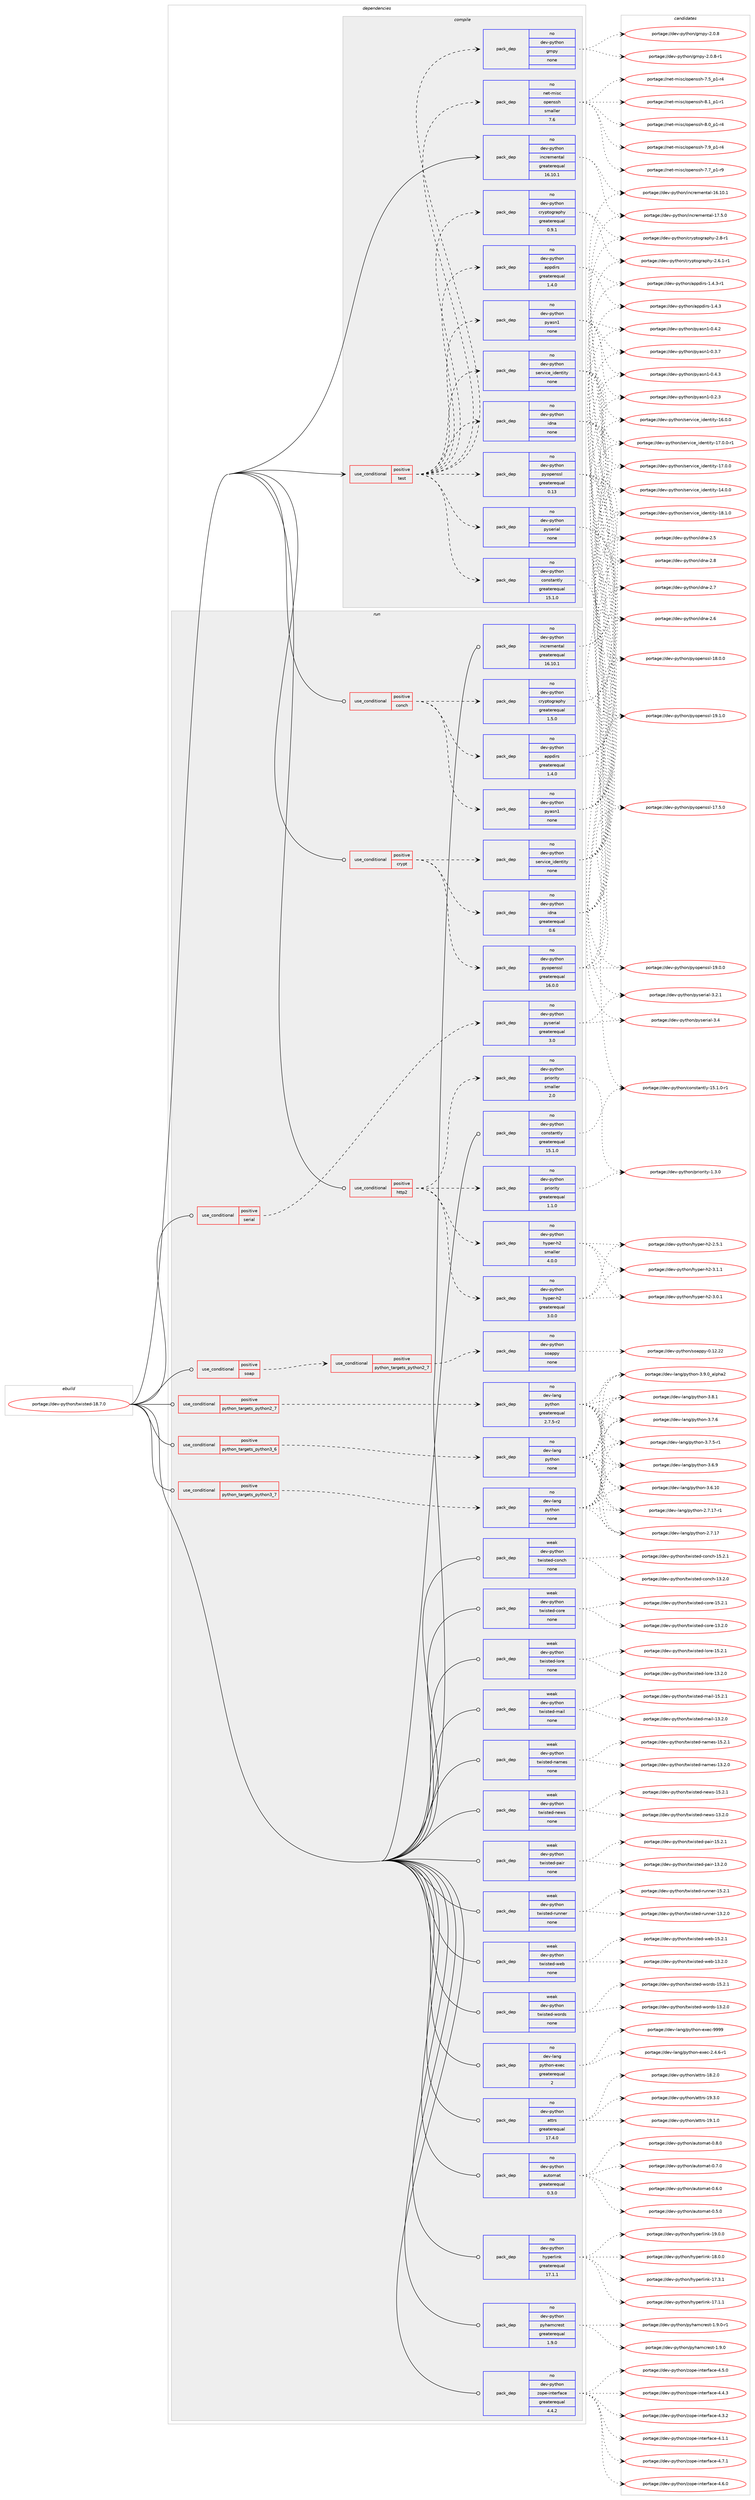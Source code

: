 digraph prolog {

# *************
# Graph options
# *************

newrank=true;
concentrate=true;
compound=true;
graph [rankdir=LR,fontname=Helvetica,fontsize=10,ranksep=1.5];#, ranksep=2.5, nodesep=0.2];
edge  [arrowhead=vee];
node  [fontname=Helvetica,fontsize=10];

# **********
# The ebuild
# **********

subgraph cluster_leftcol {
color=gray;
label=<<i>ebuild</i>>;
id [label="portage://dev-python/twisted-18.7.0", color=red, width=4, href="../dev-python/twisted-18.7.0.svg"];
}

# ****************
# The dependencies
# ****************

subgraph cluster_midcol {
color=gray;
label=<<i>dependencies</i>>;
subgraph cluster_compile {
fillcolor="#eeeeee";
style=filled;
label=<<i>compile</i>>;
subgraph cond104400 {
dependency420636 [label=<<TABLE BORDER="0" CELLBORDER="1" CELLSPACING="0" CELLPADDING="4"><TR><TD ROWSPAN="3" CELLPADDING="10">use_conditional</TD></TR><TR><TD>positive</TD></TR><TR><TD>test</TD></TR></TABLE>>, shape=none, color=red];
subgraph pack311339 {
dependency420637 [label=<<TABLE BORDER="0" CELLBORDER="1" CELLSPACING="0" CELLPADDING="4" WIDTH="220"><TR><TD ROWSPAN="6" CELLPADDING="30">pack_dep</TD></TR><TR><TD WIDTH="110">no</TD></TR><TR><TD>dev-python</TD></TR><TR><TD>gmpy</TD></TR><TR><TD>none</TD></TR><TR><TD></TD></TR></TABLE>>, shape=none, color=blue];
}
dependency420636:e -> dependency420637:w [weight=20,style="dashed",arrowhead="vee"];
subgraph pack311340 {
dependency420638 [label=<<TABLE BORDER="0" CELLBORDER="1" CELLSPACING="0" CELLPADDING="4" WIDTH="220"><TR><TD ROWSPAN="6" CELLPADDING="30">pack_dep</TD></TR><TR><TD WIDTH="110">no</TD></TR><TR><TD>dev-python</TD></TR><TR><TD>pyasn1</TD></TR><TR><TD>none</TD></TR><TR><TD></TD></TR></TABLE>>, shape=none, color=blue];
}
dependency420636:e -> dependency420638:w [weight=20,style="dashed",arrowhead="vee"];
subgraph pack311341 {
dependency420639 [label=<<TABLE BORDER="0" CELLBORDER="1" CELLSPACING="0" CELLPADDING="4" WIDTH="220"><TR><TD ROWSPAN="6" CELLPADDING="30">pack_dep</TD></TR><TR><TD WIDTH="110">no</TD></TR><TR><TD>dev-python</TD></TR><TR><TD>cryptography</TD></TR><TR><TD>greaterequal</TD></TR><TR><TD>0.9.1</TD></TR></TABLE>>, shape=none, color=blue];
}
dependency420636:e -> dependency420639:w [weight=20,style="dashed",arrowhead="vee"];
subgraph pack311342 {
dependency420640 [label=<<TABLE BORDER="0" CELLBORDER="1" CELLSPACING="0" CELLPADDING="4" WIDTH="220"><TR><TD ROWSPAN="6" CELLPADDING="30">pack_dep</TD></TR><TR><TD WIDTH="110">no</TD></TR><TR><TD>dev-python</TD></TR><TR><TD>appdirs</TD></TR><TR><TD>greaterequal</TD></TR><TR><TD>1.4.0</TD></TR></TABLE>>, shape=none, color=blue];
}
dependency420636:e -> dependency420640:w [weight=20,style="dashed",arrowhead="vee"];
subgraph pack311343 {
dependency420641 [label=<<TABLE BORDER="0" CELLBORDER="1" CELLSPACING="0" CELLPADDING="4" WIDTH="220"><TR><TD ROWSPAN="6" CELLPADDING="30">pack_dep</TD></TR><TR><TD WIDTH="110">no</TD></TR><TR><TD>dev-python</TD></TR><TR><TD>pyopenssl</TD></TR><TR><TD>greaterequal</TD></TR><TR><TD>0.13</TD></TR></TABLE>>, shape=none, color=blue];
}
dependency420636:e -> dependency420641:w [weight=20,style="dashed",arrowhead="vee"];
subgraph pack311344 {
dependency420642 [label=<<TABLE BORDER="0" CELLBORDER="1" CELLSPACING="0" CELLPADDING="4" WIDTH="220"><TR><TD ROWSPAN="6" CELLPADDING="30">pack_dep</TD></TR><TR><TD WIDTH="110">no</TD></TR><TR><TD>dev-python</TD></TR><TR><TD>service_identity</TD></TR><TR><TD>none</TD></TR><TR><TD></TD></TR></TABLE>>, shape=none, color=blue];
}
dependency420636:e -> dependency420642:w [weight=20,style="dashed",arrowhead="vee"];
subgraph pack311345 {
dependency420643 [label=<<TABLE BORDER="0" CELLBORDER="1" CELLSPACING="0" CELLPADDING="4" WIDTH="220"><TR><TD ROWSPAN="6" CELLPADDING="30">pack_dep</TD></TR><TR><TD WIDTH="110">no</TD></TR><TR><TD>dev-python</TD></TR><TR><TD>idna</TD></TR><TR><TD>none</TD></TR><TR><TD></TD></TR></TABLE>>, shape=none, color=blue];
}
dependency420636:e -> dependency420643:w [weight=20,style="dashed",arrowhead="vee"];
subgraph pack311346 {
dependency420644 [label=<<TABLE BORDER="0" CELLBORDER="1" CELLSPACING="0" CELLPADDING="4" WIDTH="220"><TR><TD ROWSPAN="6" CELLPADDING="30">pack_dep</TD></TR><TR><TD WIDTH="110">no</TD></TR><TR><TD>dev-python</TD></TR><TR><TD>pyserial</TD></TR><TR><TD>none</TD></TR><TR><TD></TD></TR></TABLE>>, shape=none, color=blue];
}
dependency420636:e -> dependency420644:w [weight=20,style="dashed",arrowhead="vee"];
subgraph pack311347 {
dependency420645 [label=<<TABLE BORDER="0" CELLBORDER="1" CELLSPACING="0" CELLPADDING="4" WIDTH="220"><TR><TD ROWSPAN="6" CELLPADDING="30">pack_dep</TD></TR><TR><TD WIDTH="110">no</TD></TR><TR><TD>dev-python</TD></TR><TR><TD>constantly</TD></TR><TR><TD>greaterequal</TD></TR><TR><TD>15.1.0</TD></TR></TABLE>>, shape=none, color=blue];
}
dependency420636:e -> dependency420645:w [weight=20,style="dashed",arrowhead="vee"];
subgraph pack311348 {
dependency420646 [label=<<TABLE BORDER="0" CELLBORDER="1" CELLSPACING="0" CELLPADDING="4" WIDTH="220"><TR><TD ROWSPAN="6" CELLPADDING="30">pack_dep</TD></TR><TR><TD WIDTH="110">no</TD></TR><TR><TD>net-misc</TD></TR><TR><TD>openssh</TD></TR><TR><TD>smaller</TD></TR><TR><TD>7.6</TD></TR></TABLE>>, shape=none, color=blue];
}
dependency420636:e -> dependency420646:w [weight=20,style="dashed",arrowhead="vee"];
}
id:e -> dependency420636:w [weight=20,style="solid",arrowhead="vee"];
subgraph pack311349 {
dependency420647 [label=<<TABLE BORDER="0" CELLBORDER="1" CELLSPACING="0" CELLPADDING="4" WIDTH="220"><TR><TD ROWSPAN="6" CELLPADDING="30">pack_dep</TD></TR><TR><TD WIDTH="110">no</TD></TR><TR><TD>dev-python</TD></TR><TR><TD>incremental</TD></TR><TR><TD>greaterequal</TD></TR><TR><TD>16.10.1</TD></TR></TABLE>>, shape=none, color=blue];
}
id:e -> dependency420647:w [weight=20,style="solid",arrowhead="vee"];
}
subgraph cluster_compileandrun {
fillcolor="#eeeeee";
style=filled;
label=<<i>compile and run</i>>;
}
subgraph cluster_run {
fillcolor="#eeeeee";
style=filled;
label=<<i>run</i>>;
subgraph cond104401 {
dependency420648 [label=<<TABLE BORDER="0" CELLBORDER="1" CELLSPACING="0" CELLPADDING="4"><TR><TD ROWSPAN="3" CELLPADDING="10">use_conditional</TD></TR><TR><TD>positive</TD></TR><TR><TD>conch</TD></TR></TABLE>>, shape=none, color=red];
subgraph pack311350 {
dependency420649 [label=<<TABLE BORDER="0" CELLBORDER="1" CELLSPACING="0" CELLPADDING="4" WIDTH="220"><TR><TD ROWSPAN="6" CELLPADDING="30">pack_dep</TD></TR><TR><TD WIDTH="110">no</TD></TR><TR><TD>dev-python</TD></TR><TR><TD>pyasn1</TD></TR><TR><TD>none</TD></TR><TR><TD></TD></TR></TABLE>>, shape=none, color=blue];
}
dependency420648:e -> dependency420649:w [weight=20,style="dashed",arrowhead="vee"];
subgraph pack311351 {
dependency420650 [label=<<TABLE BORDER="0" CELLBORDER="1" CELLSPACING="0" CELLPADDING="4" WIDTH="220"><TR><TD ROWSPAN="6" CELLPADDING="30">pack_dep</TD></TR><TR><TD WIDTH="110">no</TD></TR><TR><TD>dev-python</TD></TR><TR><TD>cryptography</TD></TR><TR><TD>greaterequal</TD></TR><TR><TD>1.5.0</TD></TR></TABLE>>, shape=none, color=blue];
}
dependency420648:e -> dependency420650:w [weight=20,style="dashed",arrowhead="vee"];
subgraph pack311352 {
dependency420651 [label=<<TABLE BORDER="0" CELLBORDER="1" CELLSPACING="0" CELLPADDING="4" WIDTH="220"><TR><TD ROWSPAN="6" CELLPADDING="30">pack_dep</TD></TR><TR><TD WIDTH="110">no</TD></TR><TR><TD>dev-python</TD></TR><TR><TD>appdirs</TD></TR><TR><TD>greaterequal</TD></TR><TR><TD>1.4.0</TD></TR></TABLE>>, shape=none, color=blue];
}
dependency420648:e -> dependency420651:w [weight=20,style="dashed",arrowhead="vee"];
}
id:e -> dependency420648:w [weight=20,style="solid",arrowhead="odot"];
subgraph cond104402 {
dependency420652 [label=<<TABLE BORDER="0" CELLBORDER="1" CELLSPACING="0" CELLPADDING="4"><TR><TD ROWSPAN="3" CELLPADDING="10">use_conditional</TD></TR><TR><TD>positive</TD></TR><TR><TD>crypt</TD></TR></TABLE>>, shape=none, color=red];
subgraph pack311353 {
dependency420653 [label=<<TABLE BORDER="0" CELLBORDER="1" CELLSPACING="0" CELLPADDING="4" WIDTH="220"><TR><TD ROWSPAN="6" CELLPADDING="30">pack_dep</TD></TR><TR><TD WIDTH="110">no</TD></TR><TR><TD>dev-python</TD></TR><TR><TD>pyopenssl</TD></TR><TR><TD>greaterequal</TD></TR><TR><TD>16.0.0</TD></TR></TABLE>>, shape=none, color=blue];
}
dependency420652:e -> dependency420653:w [weight=20,style="dashed",arrowhead="vee"];
subgraph pack311354 {
dependency420654 [label=<<TABLE BORDER="0" CELLBORDER="1" CELLSPACING="0" CELLPADDING="4" WIDTH="220"><TR><TD ROWSPAN="6" CELLPADDING="30">pack_dep</TD></TR><TR><TD WIDTH="110">no</TD></TR><TR><TD>dev-python</TD></TR><TR><TD>service_identity</TD></TR><TR><TD>none</TD></TR><TR><TD></TD></TR></TABLE>>, shape=none, color=blue];
}
dependency420652:e -> dependency420654:w [weight=20,style="dashed",arrowhead="vee"];
subgraph pack311355 {
dependency420655 [label=<<TABLE BORDER="0" CELLBORDER="1" CELLSPACING="0" CELLPADDING="4" WIDTH="220"><TR><TD ROWSPAN="6" CELLPADDING="30">pack_dep</TD></TR><TR><TD WIDTH="110">no</TD></TR><TR><TD>dev-python</TD></TR><TR><TD>idna</TD></TR><TR><TD>greaterequal</TD></TR><TR><TD>0.6</TD></TR></TABLE>>, shape=none, color=blue];
}
dependency420652:e -> dependency420655:w [weight=20,style="dashed",arrowhead="vee"];
}
id:e -> dependency420652:w [weight=20,style="solid",arrowhead="odot"];
subgraph cond104403 {
dependency420656 [label=<<TABLE BORDER="0" CELLBORDER="1" CELLSPACING="0" CELLPADDING="4"><TR><TD ROWSPAN="3" CELLPADDING="10">use_conditional</TD></TR><TR><TD>positive</TD></TR><TR><TD>http2</TD></TR></TABLE>>, shape=none, color=red];
subgraph pack311356 {
dependency420657 [label=<<TABLE BORDER="0" CELLBORDER="1" CELLSPACING="0" CELLPADDING="4" WIDTH="220"><TR><TD ROWSPAN="6" CELLPADDING="30">pack_dep</TD></TR><TR><TD WIDTH="110">no</TD></TR><TR><TD>dev-python</TD></TR><TR><TD>hyper-h2</TD></TR><TR><TD>greaterequal</TD></TR><TR><TD>3.0.0</TD></TR></TABLE>>, shape=none, color=blue];
}
dependency420656:e -> dependency420657:w [weight=20,style="dashed",arrowhead="vee"];
subgraph pack311357 {
dependency420658 [label=<<TABLE BORDER="0" CELLBORDER="1" CELLSPACING="0" CELLPADDING="4" WIDTH="220"><TR><TD ROWSPAN="6" CELLPADDING="30">pack_dep</TD></TR><TR><TD WIDTH="110">no</TD></TR><TR><TD>dev-python</TD></TR><TR><TD>hyper-h2</TD></TR><TR><TD>smaller</TD></TR><TR><TD>4.0.0</TD></TR></TABLE>>, shape=none, color=blue];
}
dependency420656:e -> dependency420658:w [weight=20,style="dashed",arrowhead="vee"];
subgraph pack311358 {
dependency420659 [label=<<TABLE BORDER="0" CELLBORDER="1" CELLSPACING="0" CELLPADDING="4" WIDTH="220"><TR><TD ROWSPAN="6" CELLPADDING="30">pack_dep</TD></TR><TR><TD WIDTH="110">no</TD></TR><TR><TD>dev-python</TD></TR><TR><TD>priority</TD></TR><TR><TD>greaterequal</TD></TR><TR><TD>1.1.0</TD></TR></TABLE>>, shape=none, color=blue];
}
dependency420656:e -> dependency420659:w [weight=20,style="dashed",arrowhead="vee"];
subgraph pack311359 {
dependency420660 [label=<<TABLE BORDER="0" CELLBORDER="1" CELLSPACING="0" CELLPADDING="4" WIDTH="220"><TR><TD ROWSPAN="6" CELLPADDING="30">pack_dep</TD></TR><TR><TD WIDTH="110">no</TD></TR><TR><TD>dev-python</TD></TR><TR><TD>priority</TD></TR><TR><TD>smaller</TD></TR><TR><TD>2.0</TD></TR></TABLE>>, shape=none, color=blue];
}
dependency420656:e -> dependency420660:w [weight=20,style="dashed",arrowhead="vee"];
}
id:e -> dependency420656:w [weight=20,style="solid",arrowhead="odot"];
subgraph cond104404 {
dependency420661 [label=<<TABLE BORDER="0" CELLBORDER="1" CELLSPACING="0" CELLPADDING="4"><TR><TD ROWSPAN="3" CELLPADDING="10">use_conditional</TD></TR><TR><TD>positive</TD></TR><TR><TD>python_targets_python2_7</TD></TR></TABLE>>, shape=none, color=red];
subgraph pack311360 {
dependency420662 [label=<<TABLE BORDER="0" CELLBORDER="1" CELLSPACING="0" CELLPADDING="4" WIDTH="220"><TR><TD ROWSPAN="6" CELLPADDING="30">pack_dep</TD></TR><TR><TD WIDTH="110">no</TD></TR><TR><TD>dev-lang</TD></TR><TR><TD>python</TD></TR><TR><TD>greaterequal</TD></TR><TR><TD>2.7.5-r2</TD></TR></TABLE>>, shape=none, color=blue];
}
dependency420661:e -> dependency420662:w [weight=20,style="dashed",arrowhead="vee"];
}
id:e -> dependency420661:w [weight=20,style="solid",arrowhead="odot"];
subgraph cond104405 {
dependency420663 [label=<<TABLE BORDER="0" CELLBORDER="1" CELLSPACING="0" CELLPADDING="4"><TR><TD ROWSPAN="3" CELLPADDING="10">use_conditional</TD></TR><TR><TD>positive</TD></TR><TR><TD>python_targets_python3_6</TD></TR></TABLE>>, shape=none, color=red];
subgraph pack311361 {
dependency420664 [label=<<TABLE BORDER="0" CELLBORDER="1" CELLSPACING="0" CELLPADDING="4" WIDTH="220"><TR><TD ROWSPAN="6" CELLPADDING="30">pack_dep</TD></TR><TR><TD WIDTH="110">no</TD></TR><TR><TD>dev-lang</TD></TR><TR><TD>python</TD></TR><TR><TD>none</TD></TR><TR><TD></TD></TR></TABLE>>, shape=none, color=blue];
}
dependency420663:e -> dependency420664:w [weight=20,style="dashed",arrowhead="vee"];
}
id:e -> dependency420663:w [weight=20,style="solid",arrowhead="odot"];
subgraph cond104406 {
dependency420665 [label=<<TABLE BORDER="0" CELLBORDER="1" CELLSPACING="0" CELLPADDING="4"><TR><TD ROWSPAN="3" CELLPADDING="10">use_conditional</TD></TR><TR><TD>positive</TD></TR><TR><TD>python_targets_python3_7</TD></TR></TABLE>>, shape=none, color=red];
subgraph pack311362 {
dependency420666 [label=<<TABLE BORDER="0" CELLBORDER="1" CELLSPACING="0" CELLPADDING="4" WIDTH="220"><TR><TD ROWSPAN="6" CELLPADDING="30">pack_dep</TD></TR><TR><TD WIDTH="110">no</TD></TR><TR><TD>dev-lang</TD></TR><TR><TD>python</TD></TR><TR><TD>none</TD></TR><TR><TD></TD></TR></TABLE>>, shape=none, color=blue];
}
dependency420665:e -> dependency420666:w [weight=20,style="dashed",arrowhead="vee"];
}
id:e -> dependency420665:w [weight=20,style="solid",arrowhead="odot"];
subgraph cond104407 {
dependency420667 [label=<<TABLE BORDER="0" CELLBORDER="1" CELLSPACING="0" CELLPADDING="4"><TR><TD ROWSPAN="3" CELLPADDING="10">use_conditional</TD></TR><TR><TD>positive</TD></TR><TR><TD>serial</TD></TR></TABLE>>, shape=none, color=red];
subgraph pack311363 {
dependency420668 [label=<<TABLE BORDER="0" CELLBORDER="1" CELLSPACING="0" CELLPADDING="4" WIDTH="220"><TR><TD ROWSPAN="6" CELLPADDING="30">pack_dep</TD></TR><TR><TD WIDTH="110">no</TD></TR><TR><TD>dev-python</TD></TR><TR><TD>pyserial</TD></TR><TR><TD>greaterequal</TD></TR><TR><TD>3.0</TD></TR></TABLE>>, shape=none, color=blue];
}
dependency420667:e -> dependency420668:w [weight=20,style="dashed",arrowhead="vee"];
}
id:e -> dependency420667:w [weight=20,style="solid",arrowhead="odot"];
subgraph cond104408 {
dependency420669 [label=<<TABLE BORDER="0" CELLBORDER="1" CELLSPACING="0" CELLPADDING="4"><TR><TD ROWSPAN="3" CELLPADDING="10">use_conditional</TD></TR><TR><TD>positive</TD></TR><TR><TD>soap</TD></TR></TABLE>>, shape=none, color=red];
subgraph cond104409 {
dependency420670 [label=<<TABLE BORDER="0" CELLBORDER="1" CELLSPACING="0" CELLPADDING="4"><TR><TD ROWSPAN="3" CELLPADDING="10">use_conditional</TD></TR><TR><TD>positive</TD></TR><TR><TD>python_targets_python2_7</TD></TR></TABLE>>, shape=none, color=red];
subgraph pack311364 {
dependency420671 [label=<<TABLE BORDER="0" CELLBORDER="1" CELLSPACING="0" CELLPADDING="4" WIDTH="220"><TR><TD ROWSPAN="6" CELLPADDING="30">pack_dep</TD></TR><TR><TD WIDTH="110">no</TD></TR><TR><TD>dev-python</TD></TR><TR><TD>soappy</TD></TR><TR><TD>none</TD></TR><TR><TD></TD></TR></TABLE>>, shape=none, color=blue];
}
dependency420670:e -> dependency420671:w [weight=20,style="dashed",arrowhead="vee"];
}
dependency420669:e -> dependency420670:w [weight=20,style="dashed",arrowhead="vee"];
}
id:e -> dependency420669:w [weight=20,style="solid",arrowhead="odot"];
subgraph pack311365 {
dependency420672 [label=<<TABLE BORDER="0" CELLBORDER="1" CELLSPACING="0" CELLPADDING="4" WIDTH="220"><TR><TD ROWSPAN="6" CELLPADDING="30">pack_dep</TD></TR><TR><TD WIDTH="110">no</TD></TR><TR><TD>dev-lang</TD></TR><TR><TD>python-exec</TD></TR><TR><TD>greaterequal</TD></TR><TR><TD>2</TD></TR></TABLE>>, shape=none, color=blue];
}
id:e -> dependency420672:w [weight=20,style="solid",arrowhead="odot"];
subgraph pack311366 {
dependency420673 [label=<<TABLE BORDER="0" CELLBORDER="1" CELLSPACING="0" CELLPADDING="4" WIDTH="220"><TR><TD ROWSPAN="6" CELLPADDING="30">pack_dep</TD></TR><TR><TD WIDTH="110">no</TD></TR><TR><TD>dev-python</TD></TR><TR><TD>attrs</TD></TR><TR><TD>greaterequal</TD></TR><TR><TD>17.4.0</TD></TR></TABLE>>, shape=none, color=blue];
}
id:e -> dependency420673:w [weight=20,style="solid",arrowhead="odot"];
subgraph pack311367 {
dependency420674 [label=<<TABLE BORDER="0" CELLBORDER="1" CELLSPACING="0" CELLPADDING="4" WIDTH="220"><TR><TD ROWSPAN="6" CELLPADDING="30">pack_dep</TD></TR><TR><TD WIDTH="110">no</TD></TR><TR><TD>dev-python</TD></TR><TR><TD>automat</TD></TR><TR><TD>greaterequal</TD></TR><TR><TD>0.3.0</TD></TR></TABLE>>, shape=none, color=blue];
}
id:e -> dependency420674:w [weight=20,style="solid",arrowhead="odot"];
subgraph pack311368 {
dependency420675 [label=<<TABLE BORDER="0" CELLBORDER="1" CELLSPACING="0" CELLPADDING="4" WIDTH="220"><TR><TD ROWSPAN="6" CELLPADDING="30">pack_dep</TD></TR><TR><TD WIDTH="110">no</TD></TR><TR><TD>dev-python</TD></TR><TR><TD>constantly</TD></TR><TR><TD>greaterequal</TD></TR><TR><TD>15.1.0</TD></TR></TABLE>>, shape=none, color=blue];
}
id:e -> dependency420675:w [weight=20,style="solid",arrowhead="odot"];
subgraph pack311369 {
dependency420676 [label=<<TABLE BORDER="0" CELLBORDER="1" CELLSPACING="0" CELLPADDING="4" WIDTH="220"><TR><TD ROWSPAN="6" CELLPADDING="30">pack_dep</TD></TR><TR><TD WIDTH="110">no</TD></TR><TR><TD>dev-python</TD></TR><TR><TD>hyperlink</TD></TR><TR><TD>greaterequal</TD></TR><TR><TD>17.1.1</TD></TR></TABLE>>, shape=none, color=blue];
}
id:e -> dependency420676:w [weight=20,style="solid",arrowhead="odot"];
subgraph pack311370 {
dependency420677 [label=<<TABLE BORDER="0" CELLBORDER="1" CELLSPACING="0" CELLPADDING="4" WIDTH="220"><TR><TD ROWSPAN="6" CELLPADDING="30">pack_dep</TD></TR><TR><TD WIDTH="110">no</TD></TR><TR><TD>dev-python</TD></TR><TR><TD>incremental</TD></TR><TR><TD>greaterequal</TD></TR><TR><TD>16.10.1</TD></TR></TABLE>>, shape=none, color=blue];
}
id:e -> dependency420677:w [weight=20,style="solid",arrowhead="odot"];
subgraph pack311371 {
dependency420678 [label=<<TABLE BORDER="0" CELLBORDER="1" CELLSPACING="0" CELLPADDING="4" WIDTH="220"><TR><TD ROWSPAN="6" CELLPADDING="30">pack_dep</TD></TR><TR><TD WIDTH="110">no</TD></TR><TR><TD>dev-python</TD></TR><TR><TD>pyhamcrest</TD></TR><TR><TD>greaterequal</TD></TR><TR><TD>1.9.0</TD></TR></TABLE>>, shape=none, color=blue];
}
id:e -> dependency420678:w [weight=20,style="solid",arrowhead="odot"];
subgraph pack311372 {
dependency420679 [label=<<TABLE BORDER="0" CELLBORDER="1" CELLSPACING="0" CELLPADDING="4" WIDTH="220"><TR><TD ROWSPAN="6" CELLPADDING="30">pack_dep</TD></TR><TR><TD WIDTH="110">no</TD></TR><TR><TD>dev-python</TD></TR><TR><TD>zope-interface</TD></TR><TR><TD>greaterequal</TD></TR><TR><TD>4.4.2</TD></TR></TABLE>>, shape=none, color=blue];
}
id:e -> dependency420679:w [weight=20,style="solid",arrowhead="odot"];
subgraph pack311373 {
dependency420680 [label=<<TABLE BORDER="0" CELLBORDER="1" CELLSPACING="0" CELLPADDING="4" WIDTH="220"><TR><TD ROWSPAN="6" CELLPADDING="30">pack_dep</TD></TR><TR><TD WIDTH="110">weak</TD></TR><TR><TD>dev-python</TD></TR><TR><TD>twisted-conch</TD></TR><TR><TD>none</TD></TR><TR><TD></TD></TR></TABLE>>, shape=none, color=blue];
}
id:e -> dependency420680:w [weight=20,style="solid",arrowhead="odot"];
subgraph pack311374 {
dependency420681 [label=<<TABLE BORDER="0" CELLBORDER="1" CELLSPACING="0" CELLPADDING="4" WIDTH="220"><TR><TD ROWSPAN="6" CELLPADDING="30">pack_dep</TD></TR><TR><TD WIDTH="110">weak</TD></TR><TR><TD>dev-python</TD></TR><TR><TD>twisted-core</TD></TR><TR><TD>none</TD></TR><TR><TD></TD></TR></TABLE>>, shape=none, color=blue];
}
id:e -> dependency420681:w [weight=20,style="solid",arrowhead="odot"];
subgraph pack311375 {
dependency420682 [label=<<TABLE BORDER="0" CELLBORDER="1" CELLSPACING="0" CELLPADDING="4" WIDTH="220"><TR><TD ROWSPAN="6" CELLPADDING="30">pack_dep</TD></TR><TR><TD WIDTH="110">weak</TD></TR><TR><TD>dev-python</TD></TR><TR><TD>twisted-lore</TD></TR><TR><TD>none</TD></TR><TR><TD></TD></TR></TABLE>>, shape=none, color=blue];
}
id:e -> dependency420682:w [weight=20,style="solid",arrowhead="odot"];
subgraph pack311376 {
dependency420683 [label=<<TABLE BORDER="0" CELLBORDER="1" CELLSPACING="0" CELLPADDING="4" WIDTH="220"><TR><TD ROWSPAN="6" CELLPADDING="30">pack_dep</TD></TR><TR><TD WIDTH="110">weak</TD></TR><TR><TD>dev-python</TD></TR><TR><TD>twisted-mail</TD></TR><TR><TD>none</TD></TR><TR><TD></TD></TR></TABLE>>, shape=none, color=blue];
}
id:e -> dependency420683:w [weight=20,style="solid",arrowhead="odot"];
subgraph pack311377 {
dependency420684 [label=<<TABLE BORDER="0" CELLBORDER="1" CELLSPACING="0" CELLPADDING="4" WIDTH="220"><TR><TD ROWSPAN="6" CELLPADDING="30">pack_dep</TD></TR><TR><TD WIDTH="110">weak</TD></TR><TR><TD>dev-python</TD></TR><TR><TD>twisted-names</TD></TR><TR><TD>none</TD></TR><TR><TD></TD></TR></TABLE>>, shape=none, color=blue];
}
id:e -> dependency420684:w [weight=20,style="solid",arrowhead="odot"];
subgraph pack311378 {
dependency420685 [label=<<TABLE BORDER="0" CELLBORDER="1" CELLSPACING="0" CELLPADDING="4" WIDTH="220"><TR><TD ROWSPAN="6" CELLPADDING="30">pack_dep</TD></TR><TR><TD WIDTH="110">weak</TD></TR><TR><TD>dev-python</TD></TR><TR><TD>twisted-news</TD></TR><TR><TD>none</TD></TR><TR><TD></TD></TR></TABLE>>, shape=none, color=blue];
}
id:e -> dependency420685:w [weight=20,style="solid",arrowhead="odot"];
subgraph pack311379 {
dependency420686 [label=<<TABLE BORDER="0" CELLBORDER="1" CELLSPACING="0" CELLPADDING="4" WIDTH="220"><TR><TD ROWSPAN="6" CELLPADDING="30">pack_dep</TD></TR><TR><TD WIDTH="110">weak</TD></TR><TR><TD>dev-python</TD></TR><TR><TD>twisted-pair</TD></TR><TR><TD>none</TD></TR><TR><TD></TD></TR></TABLE>>, shape=none, color=blue];
}
id:e -> dependency420686:w [weight=20,style="solid",arrowhead="odot"];
subgraph pack311380 {
dependency420687 [label=<<TABLE BORDER="0" CELLBORDER="1" CELLSPACING="0" CELLPADDING="4" WIDTH="220"><TR><TD ROWSPAN="6" CELLPADDING="30">pack_dep</TD></TR><TR><TD WIDTH="110">weak</TD></TR><TR><TD>dev-python</TD></TR><TR><TD>twisted-runner</TD></TR><TR><TD>none</TD></TR><TR><TD></TD></TR></TABLE>>, shape=none, color=blue];
}
id:e -> dependency420687:w [weight=20,style="solid",arrowhead="odot"];
subgraph pack311381 {
dependency420688 [label=<<TABLE BORDER="0" CELLBORDER="1" CELLSPACING="0" CELLPADDING="4" WIDTH="220"><TR><TD ROWSPAN="6" CELLPADDING="30">pack_dep</TD></TR><TR><TD WIDTH="110">weak</TD></TR><TR><TD>dev-python</TD></TR><TR><TD>twisted-web</TD></TR><TR><TD>none</TD></TR><TR><TD></TD></TR></TABLE>>, shape=none, color=blue];
}
id:e -> dependency420688:w [weight=20,style="solid",arrowhead="odot"];
subgraph pack311382 {
dependency420689 [label=<<TABLE BORDER="0" CELLBORDER="1" CELLSPACING="0" CELLPADDING="4" WIDTH="220"><TR><TD ROWSPAN="6" CELLPADDING="30">pack_dep</TD></TR><TR><TD WIDTH="110">weak</TD></TR><TR><TD>dev-python</TD></TR><TR><TD>twisted-words</TD></TR><TR><TD>none</TD></TR><TR><TD></TD></TR></TABLE>>, shape=none, color=blue];
}
id:e -> dependency420689:w [weight=20,style="solid",arrowhead="odot"];
}
}

# **************
# The candidates
# **************

subgraph cluster_choices {
rank=same;
color=gray;
label=<<i>candidates</i>>;

subgraph choice311339 {
color=black;
nodesep=1;
choice10010111845112121116104111110471031091121214550464846564511449 [label="portage://dev-python/gmpy-2.0.8-r1", color=red, width=4,href="../dev-python/gmpy-2.0.8-r1.svg"];
choice1001011184511212111610411111047103109112121455046484656 [label="portage://dev-python/gmpy-2.0.8", color=red, width=4,href="../dev-python/gmpy-2.0.8.svg"];
dependency420637:e -> choice10010111845112121116104111110471031091121214550464846564511449:w [style=dotted,weight="100"];
dependency420637:e -> choice1001011184511212111610411111047103109112121455046484656:w [style=dotted,weight="100"];
}
subgraph choice311340 {
color=black;
nodesep=1;
choice10010111845112121116104111110471121219711511049454846524651 [label="portage://dev-python/pyasn1-0.4.3", color=red, width=4,href="../dev-python/pyasn1-0.4.3.svg"];
choice10010111845112121116104111110471121219711511049454846524650 [label="portage://dev-python/pyasn1-0.4.2", color=red, width=4,href="../dev-python/pyasn1-0.4.2.svg"];
choice10010111845112121116104111110471121219711511049454846514655 [label="portage://dev-python/pyasn1-0.3.7", color=red, width=4,href="../dev-python/pyasn1-0.3.7.svg"];
choice10010111845112121116104111110471121219711511049454846504651 [label="portage://dev-python/pyasn1-0.2.3", color=red, width=4,href="../dev-python/pyasn1-0.2.3.svg"];
dependency420638:e -> choice10010111845112121116104111110471121219711511049454846524651:w [style=dotted,weight="100"];
dependency420638:e -> choice10010111845112121116104111110471121219711511049454846524650:w [style=dotted,weight="100"];
dependency420638:e -> choice10010111845112121116104111110471121219711511049454846514655:w [style=dotted,weight="100"];
dependency420638:e -> choice10010111845112121116104111110471121219711511049454846504651:w [style=dotted,weight="100"];
}
subgraph choice311341 {
color=black;
nodesep=1;
choice10010111845112121116104111110479911412111211611110311497112104121455046564511449 [label="portage://dev-python/cryptography-2.8-r1", color=red, width=4,href="../dev-python/cryptography-2.8-r1.svg"];
choice100101118451121211161041111104799114121112116111103114971121041214550465446494511449 [label="portage://dev-python/cryptography-2.6.1-r1", color=red, width=4,href="../dev-python/cryptography-2.6.1-r1.svg"];
dependency420639:e -> choice10010111845112121116104111110479911412111211611110311497112104121455046564511449:w [style=dotted,weight="100"];
dependency420639:e -> choice100101118451121211161041111104799114121112116111103114971121041214550465446494511449:w [style=dotted,weight="100"];
}
subgraph choice311342 {
color=black;
nodesep=1;
choice1001011184511212111610411111047971121121001051141154549465246514511449 [label="portage://dev-python/appdirs-1.4.3-r1", color=red, width=4,href="../dev-python/appdirs-1.4.3-r1.svg"];
choice100101118451121211161041111104797112112100105114115454946524651 [label="portage://dev-python/appdirs-1.4.3", color=red, width=4,href="../dev-python/appdirs-1.4.3.svg"];
dependency420640:e -> choice1001011184511212111610411111047971121121001051141154549465246514511449:w [style=dotted,weight="100"];
dependency420640:e -> choice100101118451121211161041111104797112112100105114115454946524651:w [style=dotted,weight="100"];
}
subgraph choice311343 {
color=black;
nodesep=1;
choice100101118451121211161041111104711212111111210111011511510845495746494648 [label="portage://dev-python/pyopenssl-19.1.0", color=red, width=4,href="../dev-python/pyopenssl-19.1.0.svg"];
choice100101118451121211161041111104711212111111210111011511510845495746484648 [label="portage://dev-python/pyopenssl-19.0.0", color=red, width=4,href="../dev-python/pyopenssl-19.0.0.svg"];
choice100101118451121211161041111104711212111111210111011511510845495646484648 [label="portage://dev-python/pyopenssl-18.0.0", color=red, width=4,href="../dev-python/pyopenssl-18.0.0.svg"];
choice100101118451121211161041111104711212111111210111011511510845495546534648 [label="portage://dev-python/pyopenssl-17.5.0", color=red, width=4,href="../dev-python/pyopenssl-17.5.0.svg"];
dependency420641:e -> choice100101118451121211161041111104711212111111210111011511510845495746494648:w [style=dotted,weight="100"];
dependency420641:e -> choice100101118451121211161041111104711212111111210111011511510845495746484648:w [style=dotted,weight="100"];
dependency420641:e -> choice100101118451121211161041111104711212111111210111011511510845495646484648:w [style=dotted,weight="100"];
dependency420641:e -> choice100101118451121211161041111104711212111111210111011511510845495546534648:w [style=dotted,weight="100"];
}
subgraph choice311344 {
color=black;
nodesep=1;
choice1001011184511212111610411111047115101114118105991019510510010111011610511612145495646494648 [label="portage://dev-python/service_identity-18.1.0", color=red, width=4,href="../dev-python/service_identity-18.1.0.svg"];
choice10010111845112121116104111110471151011141181059910195105100101110116105116121454955464846484511449 [label="portage://dev-python/service_identity-17.0.0-r1", color=red, width=4,href="../dev-python/service_identity-17.0.0-r1.svg"];
choice1001011184511212111610411111047115101114118105991019510510010111011610511612145495546484648 [label="portage://dev-python/service_identity-17.0.0", color=red, width=4,href="../dev-python/service_identity-17.0.0.svg"];
choice1001011184511212111610411111047115101114118105991019510510010111011610511612145495446484648 [label="portage://dev-python/service_identity-16.0.0", color=red, width=4,href="../dev-python/service_identity-16.0.0.svg"];
choice1001011184511212111610411111047115101114118105991019510510010111011610511612145495246484648 [label="portage://dev-python/service_identity-14.0.0", color=red, width=4,href="../dev-python/service_identity-14.0.0.svg"];
dependency420642:e -> choice1001011184511212111610411111047115101114118105991019510510010111011610511612145495646494648:w [style=dotted,weight="100"];
dependency420642:e -> choice10010111845112121116104111110471151011141181059910195105100101110116105116121454955464846484511449:w [style=dotted,weight="100"];
dependency420642:e -> choice1001011184511212111610411111047115101114118105991019510510010111011610511612145495546484648:w [style=dotted,weight="100"];
dependency420642:e -> choice1001011184511212111610411111047115101114118105991019510510010111011610511612145495446484648:w [style=dotted,weight="100"];
dependency420642:e -> choice1001011184511212111610411111047115101114118105991019510510010111011610511612145495246484648:w [style=dotted,weight="100"];
}
subgraph choice311345 {
color=black;
nodesep=1;
choice10010111845112121116104111110471051001109745504656 [label="portage://dev-python/idna-2.8", color=red, width=4,href="../dev-python/idna-2.8.svg"];
choice10010111845112121116104111110471051001109745504655 [label="portage://dev-python/idna-2.7", color=red, width=4,href="../dev-python/idna-2.7.svg"];
choice10010111845112121116104111110471051001109745504654 [label="portage://dev-python/idna-2.6", color=red, width=4,href="../dev-python/idna-2.6.svg"];
choice10010111845112121116104111110471051001109745504653 [label="portage://dev-python/idna-2.5", color=red, width=4,href="../dev-python/idna-2.5.svg"];
dependency420643:e -> choice10010111845112121116104111110471051001109745504656:w [style=dotted,weight="100"];
dependency420643:e -> choice10010111845112121116104111110471051001109745504655:w [style=dotted,weight="100"];
dependency420643:e -> choice10010111845112121116104111110471051001109745504654:w [style=dotted,weight="100"];
dependency420643:e -> choice10010111845112121116104111110471051001109745504653:w [style=dotted,weight="100"];
}
subgraph choice311346 {
color=black;
nodesep=1;
choice10010111845112121116104111110471121211151011141059710845514652 [label="portage://dev-python/pyserial-3.4", color=red, width=4,href="../dev-python/pyserial-3.4.svg"];
choice100101118451121211161041111104711212111510111410597108455146504649 [label="portage://dev-python/pyserial-3.2.1", color=red, width=4,href="../dev-python/pyserial-3.2.1.svg"];
dependency420644:e -> choice10010111845112121116104111110471121211151011141059710845514652:w [style=dotted,weight="100"];
dependency420644:e -> choice100101118451121211161041111104711212111510111410597108455146504649:w [style=dotted,weight="100"];
}
subgraph choice311347 {
color=black;
nodesep=1;
choice10010111845112121116104111110479911111011511697110116108121454953464946484511449 [label="portage://dev-python/constantly-15.1.0-r1", color=red, width=4,href="../dev-python/constantly-15.1.0-r1.svg"];
dependency420645:e -> choice10010111845112121116104111110479911111011511697110116108121454953464946484511449:w [style=dotted,weight="100"];
}
subgraph choice311348 {
color=black;
nodesep=1;
choice1101011164510910511599471111121011101151151044556464995112494511449 [label="portage://net-misc/openssh-8.1_p1-r1", color=red, width=4,href="../net-misc/openssh-8.1_p1-r1.svg"];
choice1101011164510910511599471111121011101151151044556464895112494511452 [label="portage://net-misc/openssh-8.0_p1-r4", color=red, width=4,href="../net-misc/openssh-8.0_p1-r4.svg"];
choice1101011164510910511599471111121011101151151044555465795112494511452 [label="portage://net-misc/openssh-7.9_p1-r4", color=red, width=4,href="../net-misc/openssh-7.9_p1-r4.svg"];
choice1101011164510910511599471111121011101151151044555465595112494511457 [label="portage://net-misc/openssh-7.7_p1-r9", color=red, width=4,href="../net-misc/openssh-7.7_p1-r9.svg"];
choice1101011164510910511599471111121011101151151044555465395112494511452 [label="portage://net-misc/openssh-7.5_p1-r4", color=red, width=4,href="../net-misc/openssh-7.5_p1-r4.svg"];
dependency420646:e -> choice1101011164510910511599471111121011101151151044556464995112494511449:w [style=dotted,weight="100"];
dependency420646:e -> choice1101011164510910511599471111121011101151151044556464895112494511452:w [style=dotted,weight="100"];
dependency420646:e -> choice1101011164510910511599471111121011101151151044555465795112494511452:w [style=dotted,weight="100"];
dependency420646:e -> choice1101011164510910511599471111121011101151151044555465595112494511457:w [style=dotted,weight="100"];
dependency420646:e -> choice1101011164510910511599471111121011101151151044555465395112494511452:w [style=dotted,weight="100"];
}
subgraph choice311349 {
color=black;
nodesep=1;
choice1001011184511212111610411111047105110991141011091011101169710845495546534648 [label="portage://dev-python/incremental-17.5.0", color=red, width=4,href="../dev-python/incremental-17.5.0.svg"];
choice100101118451121211161041111104710511099114101109101110116971084549544649484649 [label="portage://dev-python/incremental-16.10.1", color=red, width=4,href="../dev-python/incremental-16.10.1.svg"];
dependency420647:e -> choice1001011184511212111610411111047105110991141011091011101169710845495546534648:w [style=dotted,weight="100"];
dependency420647:e -> choice100101118451121211161041111104710511099114101109101110116971084549544649484649:w [style=dotted,weight="100"];
}
subgraph choice311350 {
color=black;
nodesep=1;
choice10010111845112121116104111110471121219711511049454846524651 [label="portage://dev-python/pyasn1-0.4.3", color=red, width=4,href="../dev-python/pyasn1-0.4.3.svg"];
choice10010111845112121116104111110471121219711511049454846524650 [label="portage://dev-python/pyasn1-0.4.2", color=red, width=4,href="../dev-python/pyasn1-0.4.2.svg"];
choice10010111845112121116104111110471121219711511049454846514655 [label="portage://dev-python/pyasn1-0.3.7", color=red, width=4,href="../dev-python/pyasn1-0.3.7.svg"];
choice10010111845112121116104111110471121219711511049454846504651 [label="portage://dev-python/pyasn1-0.2.3", color=red, width=4,href="../dev-python/pyasn1-0.2.3.svg"];
dependency420649:e -> choice10010111845112121116104111110471121219711511049454846524651:w [style=dotted,weight="100"];
dependency420649:e -> choice10010111845112121116104111110471121219711511049454846524650:w [style=dotted,weight="100"];
dependency420649:e -> choice10010111845112121116104111110471121219711511049454846514655:w [style=dotted,weight="100"];
dependency420649:e -> choice10010111845112121116104111110471121219711511049454846504651:w [style=dotted,weight="100"];
}
subgraph choice311351 {
color=black;
nodesep=1;
choice10010111845112121116104111110479911412111211611110311497112104121455046564511449 [label="portage://dev-python/cryptography-2.8-r1", color=red, width=4,href="../dev-python/cryptography-2.8-r1.svg"];
choice100101118451121211161041111104799114121112116111103114971121041214550465446494511449 [label="portage://dev-python/cryptography-2.6.1-r1", color=red, width=4,href="../dev-python/cryptography-2.6.1-r1.svg"];
dependency420650:e -> choice10010111845112121116104111110479911412111211611110311497112104121455046564511449:w [style=dotted,weight="100"];
dependency420650:e -> choice100101118451121211161041111104799114121112116111103114971121041214550465446494511449:w [style=dotted,weight="100"];
}
subgraph choice311352 {
color=black;
nodesep=1;
choice1001011184511212111610411111047971121121001051141154549465246514511449 [label="portage://dev-python/appdirs-1.4.3-r1", color=red, width=4,href="../dev-python/appdirs-1.4.3-r1.svg"];
choice100101118451121211161041111104797112112100105114115454946524651 [label="portage://dev-python/appdirs-1.4.3", color=red, width=4,href="../dev-python/appdirs-1.4.3.svg"];
dependency420651:e -> choice1001011184511212111610411111047971121121001051141154549465246514511449:w [style=dotted,weight="100"];
dependency420651:e -> choice100101118451121211161041111104797112112100105114115454946524651:w [style=dotted,weight="100"];
}
subgraph choice311353 {
color=black;
nodesep=1;
choice100101118451121211161041111104711212111111210111011511510845495746494648 [label="portage://dev-python/pyopenssl-19.1.0", color=red, width=4,href="../dev-python/pyopenssl-19.1.0.svg"];
choice100101118451121211161041111104711212111111210111011511510845495746484648 [label="portage://dev-python/pyopenssl-19.0.0", color=red, width=4,href="../dev-python/pyopenssl-19.0.0.svg"];
choice100101118451121211161041111104711212111111210111011511510845495646484648 [label="portage://dev-python/pyopenssl-18.0.0", color=red, width=4,href="../dev-python/pyopenssl-18.0.0.svg"];
choice100101118451121211161041111104711212111111210111011511510845495546534648 [label="portage://dev-python/pyopenssl-17.5.0", color=red, width=4,href="../dev-python/pyopenssl-17.5.0.svg"];
dependency420653:e -> choice100101118451121211161041111104711212111111210111011511510845495746494648:w [style=dotted,weight="100"];
dependency420653:e -> choice100101118451121211161041111104711212111111210111011511510845495746484648:w [style=dotted,weight="100"];
dependency420653:e -> choice100101118451121211161041111104711212111111210111011511510845495646484648:w [style=dotted,weight="100"];
dependency420653:e -> choice100101118451121211161041111104711212111111210111011511510845495546534648:w [style=dotted,weight="100"];
}
subgraph choice311354 {
color=black;
nodesep=1;
choice1001011184511212111610411111047115101114118105991019510510010111011610511612145495646494648 [label="portage://dev-python/service_identity-18.1.0", color=red, width=4,href="../dev-python/service_identity-18.1.0.svg"];
choice10010111845112121116104111110471151011141181059910195105100101110116105116121454955464846484511449 [label="portage://dev-python/service_identity-17.0.0-r1", color=red, width=4,href="../dev-python/service_identity-17.0.0-r1.svg"];
choice1001011184511212111610411111047115101114118105991019510510010111011610511612145495546484648 [label="portage://dev-python/service_identity-17.0.0", color=red, width=4,href="../dev-python/service_identity-17.0.0.svg"];
choice1001011184511212111610411111047115101114118105991019510510010111011610511612145495446484648 [label="portage://dev-python/service_identity-16.0.0", color=red, width=4,href="../dev-python/service_identity-16.0.0.svg"];
choice1001011184511212111610411111047115101114118105991019510510010111011610511612145495246484648 [label="portage://dev-python/service_identity-14.0.0", color=red, width=4,href="../dev-python/service_identity-14.0.0.svg"];
dependency420654:e -> choice1001011184511212111610411111047115101114118105991019510510010111011610511612145495646494648:w [style=dotted,weight="100"];
dependency420654:e -> choice10010111845112121116104111110471151011141181059910195105100101110116105116121454955464846484511449:w [style=dotted,weight="100"];
dependency420654:e -> choice1001011184511212111610411111047115101114118105991019510510010111011610511612145495546484648:w [style=dotted,weight="100"];
dependency420654:e -> choice1001011184511212111610411111047115101114118105991019510510010111011610511612145495446484648:w [style=dotted,weight="100"];
dependency420654:e -> choice1001011184511212111610411111047115101114118105991019510510010111011610511612145495246484648:w [style=dotted,weight="100"];
}
subgraph choice311355 {
color=black;
nodesep=1;
choice10010111845112121116104111110471051001109745504656 [label="portage://dev-python/idna-2.8", color=red, width=4,href="../dev-python/idna-2.8.svg"];
choice10010111845112121116104111110471051001109745504655 [label="portage://dev-python/idna-2.7", color=red, width=4,href="../dev-python/idna-2.7.svg"];
choice10010111845112121116104111110471051001109745504654 [label="portage://dev-python/idna-2.6", color=red, width=4,href="../dev-python/idna-2.6.svg"];
choice10010111845112121116104111110471051001109745504653 [label="portage://dev-python/idna-2.5", color=red, width=4,href="../dev-python/idna-2.5.svg"];
dependency420655:e -> choice10010111845112121116104111110471051001109745504656:w [style=dotted,weight="100"];
dependency420655:e -> choice10010111845112121116104111110471051001109745504655:w [style=dotted,weight="100"];
dependency420655:e -> choice10010111845112121116104111110471051001109745504654:w [style=dotted,weight="100"];
dependency420655:e -> choice10010111845112121116104111110471051001109745504653:w [style=dotted,weight="100"];
}
subgraph choice311356 {
color=black;
nodesep=1;
choice10010111845112121116104111110471041211121011144510450455146494649 [label="portage://dev-python/hyper-h2-3.1.1", color=red, width=4,href="../dev-python/hyper-h2-3.1.1.svg"];
choice10010111845112121116104111110471041211121011144510450455146484649 [label="portage://dev-python/hyper-h2-3.0.1", color=red, width=4,href="../dev-python/hyper-h2-3.0.1.svg"];
choice10010111845112121116104111110471041211121011144510450455046534649 [label="portage://dev-python/hyper-h2-2.5.1", color=red, width=4,href="../dev-python/hyper-h2-2.5.1.svg"];
dependency420657:e -> choice10010111845112121116104111110471041211121011144510450455146494649:w [style=dotted,weight="100"];
dependency420657:e -> choice10010111845112121116104111110471041211121011144510450455146484649:w [style=dotted,weight="100"];
dependency420657:e -> choice10010111845112121116104111110471041211121011144510450455046534649:w [style=dotted,weight="100"];
}
subgraph choice311357 {
color=black;
nodesep=1;
choice10010111845112121116104111110471041211121011144510450455146494649 [label="portage://dev-python/hyper-h2-3.1.1", color=red, width=4,href="../dev-python/hyper-h2-3.1.1.svg"];
choice10010111845112121116104111110471041211121011144510450455146484649 [label="portage://dev-python/hyper-h2-3.0.1", color=red, width=4,href="../dev-python/hyper-h2-3.0.1.svg"];
choice10010111845112121116104111110471041211121011144510450455046534649 [label="portage://dev-python/hyper-h2-2.5.1", color=red, width=4,href="../dev-python/hyper-h2-2.5.1.svg"];
dependency420658:e -> choice10010111845112121116104111110471041211121011144510450455146494649:w [style=dotted,weight="100"];
dependency420658:e -> choice10010111845112121116104111110471041211121011144510450455146484649:w [style=dotted,weight="100"];
dependency420658:e -> choice10010111845112121116104111110471041211121011144510450455046534649:w [style=dotted,weight="100"];
}
subgraph choice311358 {
color=black;
nodesep=1;
choice1001011184511212111610411111047112114105111114105116121454946514648 [label="portage://dev-python/priority-1.3.0", color=red, width=4,href="../dev-python/priority-1.3.0.svg"];
dependency420659:e -> choice1001011184511212111610411111047112114105111114105116121454946514648:w [style=dotted,weight="100"];
}
subgraph choice311359 {
color=black;
nodesep=1;
choice1001011184511212111610411111047112114105111114105116121454946514648 [label="portage://dev-python/priority-1.3.0", color=red, width=4,href="../dev-python/priority-1.3.0.svg"];
dependency420660:e -> choice1001011184511212111610411111047112114105111114105116121454946514648:w [style=dotted,weight="100"];
}
subgraph choice311360 {
color=black;
nodesep=1;
choice10010111845108971101034711212111610411111045514657464895971081121049750 [label="portage://dev-lang/python-3.9.0_alpha2", color=red, width=4,href="../dev-lang/python-3.9.0_alpha2.svg"];
choice100101118451089711010347112121116104111110455146564649 [label="portage://dev-lang/python-3.8.1", color=red, width=4,href="../dev-lang/python-3.8.1.svg"];
choice100101118451089711010347112121116104111110455146554654 [label="portage://dev-lang/python-3.7.6", color=red, width=4,href="../dev-lang/python-3.7.6.svg"];
choice1001011184510897110103471121211161041111104551465546534511449 [label="portage://dev-lang/python-3.7.5-r1", color=red, width=4,href="../dev-lang/python-3.7.5-r1.svg"];
choice100101118451089711010347112121116104111110455146544657 [label="portage://dev-lang/python-3.6.9", color=red, width=4,href="../dev-lang/python-3.6.9.svg"];
choice10010111845108971101034711212111610411111045514654464948 [label="portage://dev-lang/python-3.6.10", color=red, width=4,href="../dev-lang/python-3.6.10.svg"];
choice100101118451089711010347112121116104111110455046554649554511449 [label="portage://dev-lang/python-2.7.17-r1", color=red, width=4,href="../dev-lang/python-2.7.17-r1.svg"];
choice10010111845108971101034711212111610411111045504655464955 [label="portage://dev-lang/python-2.7.17", color=red, width=4,href="../dev-lang/python-2.7.17.svg"];
dependency420662:e -> choice10010111845108971101034711212111610411111045514657464895971081121049750:w [style=dotted,weight="100"];
dependency420662:e -> choice100101118451089711010347112121116104111110455146564649:w [style=dotted,weight="100"];
dependency420662:e -> choice100101118451089711010347112121116104111110455146554654:w [style=dotted,weight="100"];
dependency420662:e -> choice1001011184510897110103471121211161041111104551465546534511449:w [style=dotted,weight="100"];
dependency420662:e -> choice100101118451089711010347112121116104111110455146544657:w [style=dotted,weight="100"];
dependency420662:e -> choice10010111845108971101034711212111610411111045514654464948:w [style=dotted,weight="100"];
dependency420662:e -> choice100101118451089711010347112121116104111110455046554649554511449:w [style=dotted,weight="100"];
dependency420662:e -> choice10010111845108971101034711212111610411111045504655464955:w [style=dotted,weight="100"];
}
subgraph choice311361 {
color=black;
nodesep=1;
choice10010111845108971101034711212111610411111045514657464895971081121049750 [label="portage://dev-lang/python-3.9.0_alpha2", color=red, width=4,href="../dev-lang/python-3.9.0_alpha2.svg"];
choice100101118451089711010347112121116104111110455146564649 [label="portage://dev-lang/python-3.8.1", color=red, width=4,href="../dev-lang/python-3.8.1.svg"];
choice100101118451089711010347112121116104111110455146554654 [label="portage://dev-lang/python-3.7.6", color=red, width=4,href="../dev-lang/python-3.7.6.svg"];
choice1001011184510897110103471121211161041111104551465546534511449 [label="portage://dev-lang/python-3.7.5-r1", color=red, width=4,href="../dev-lang/python-3.7.5-r1.svg"];
choice100101118451089711010347112121116104111110455146544657 [label="portage://dev-lang/python-3.6.9", color=red, width=4,href="../dev-lang/python-3.6.9.svg"];
choice10010111845108971101034711212111610411111045514654464948 [label="portage://dev-lang/python-3.6.10", color=red, width=4,href="../dev-lang/python-3.6.10.svg"];
choice100101118451089711010347112121116104111110455046554649554511449 [label="portage://dev-lang/python-2.7.17-r1", color=red, width=4,href="../dev-lang/python-2.7.17-r1.svg"];
choice10010111845108971101034711212111610411111045504655464955 [label="portage://dev-lang/python-2.7.17", color=red, width=4,href="../dev-lang/python-2.7.17.svg"];
dependency420664:e -> choice10010111845108971101034711212111610411111045514657464895971081121049750:w [style=dotted,weight="100"];
dependency420664:e -> choice100101118451089711010347112121116104111110455146564649:w [style=dotted,weight="100"];
dependency420664:e -> choice100101118451089711010347112121116104111110455146554654:w [style=dotted,weight="100"];
dependency420664:e -> choice1001011184510897110103471121211161041111104551465546534511449:w [style=dotted,weight="100"];
dependency420664:e -> choice100101118451089711010347112121116104111110455146544657:w [style=dotted,weight="100"];
dependency420664:e -> choice10010111845108971101034711212111610411111045514654464948:w [style=dotted,weight="100"];
dependency420664:e -> choice100101118451089711010347112121116104111110455046554649554511449:w [style=dotted,weight="100"];
dependency420664:e -> choice10010111845108971101034711212111610411111045504655464955:w [style=dotted,weight="100"];
}
subgraph choice311362 {
color=black;
nodesep=1;
choice10010111845108971101034711212111610411111045514657464895971081121049750 [label="portage://dev-lang/python-3.9.0_alpha2", color=red, width=4,href="../dev-lang/python-3.9.0_alpha2.svg"];
choice100101118451089711010347112121116104111110455146564649 [label="portage://dev-lang/python-3.8.1", color=red, width=4,href="../dev-lang/python-3.8.1.svg"];
choice100101118451089711010347112121116104111110455146554654 [label="portage://dev-lang/python-3.7.6", color=red, width=4,href="../dev-lang/python-3.7.6.svg"];
choice1001011184510897110103471121211161041111104551465546534511449 [label="portage://dev-lang/python-3.7.5-r1", color=red, width=4,href="../dev-lang/python-3.7.5-r1.svg"];
choice100101118451089711010347112121116104111110455146544657 [label="portage://dev-lang/python-3.6.9", color=red, width=4,href="../dev-lang/python-3.6.9.svg"];
choice10010111845108971101034711212111610411111045514654464948 [label="portage://dev-lang/python-3.6.10", color=red, width=4,href="../dev-lang/python-3.6.10.svg"];
choice100101118451089711010347112121116104111110455046554649554511449 [label="portage://dev-lang/python-2.7.17-r1", color=red, width=4,href="../dev-lang/python-2.7.17-r1.svg"];
choice10010111845108971101034711212111610411111045504655464955 [label="portage://dev-lang/python-2.7.17", color=red, width=4,href="../dev-lang/python-2.7.17.svg"];
dependency420666:e -> choice10010111845108971101034711212111610411111045514657464895971081121049750:w [style=dotted,weight="100"];
dependency420666:e -> choice100101118451089711010347112121116104111110455146564649:w [style=dotted,weight="100"];
dependency420666:e -> choice100101118451089711010347112121116104111110455146554654:w [style=dotted,weight="100"];
dependency420666:e -> choice1001011184510897110103471121211161041111104551465546534511449:w [style=dotted,weight="100"];
dependency420666:e -> choice100101118451089711010347112121116104111110455146544657:w [style=dotted,weight="100"];
dependency420666:e -> choice10010111845108971101034711212111610411111045514654464948:w [style=dotted,weight="100"];
dependency420666:e -> choice100101118451089711010347112121116104111110455046554649554511449:w [style=dotted,weight="100"];
dependency420666:e -> choice10010111845108971101034711212111610411111045504655464955:w [style=dotted,weight="100"];
}
subgraph choice311363 {
color=black;
nodesep=1;
choice10010111845112121116104111110471121211151011141059710845514652 [label="portage://dev-python/pyserial-3.4", color=red, width=4,href="../dev-python/pyserial-3.4.svg"];
choice100101118451121211161041111104711212111510111410597108455146504649 [label="portage://dev-python/pyserial-3.2.1", color=red, width=4,href="../dev-python/pyserial-3.2.1.svg"];
dependency420668:e -> choice10010111845112121116104111110471121211151011141059710845514652:w [style=dotted,weight="100"];
dependency420668:e -> choice100101118451121211161041111104711212111510111410597108455146504649:w [style=dotted,weight="100"];
}
subgraph choice311364 {
color=black;
nodesep=1;
choice1001011184511212111610411111047115111971121121214548464950465050 [label="portage://dev-python/soappy-0.12.22", color=red, width=4,href="../dev-python/soappy-0.12.22.svg"];
dependency420671:e -> choice1001011184511212111610411111047115111971121121214548464950465050:w [style=dotted,weight="100"];
}
subgraph choice311365 {
color=black;
nodesep=1;
choice10010111845108971101034711212111610411111045101120101994557575757 [label="portage://dev-lang/python-exec-9999", color=red, width=4,href="../dev-lang/python-exec-9999.svg"];
choice10010111845108971101034711212111610411111045101120101994550465246544511449 [label="portage://dev-lang/python-exec-2.4.6-r1", color=red, width=4,href="../dev-lang/python-exec-2.4.6-r1.svg"];
dependency420672:e -> choice10010111845108971101034711212111610411111045101120101994557575757:w [style=dotted,weight="100"];
dependency420672:e -> choice10010111845108971101034711212111610411111045101120101994550465246544511449:w [style=dotted,weight="100"];
}
subgraph choice311366 {
color=black;
nodesep=1;
choice10010111845112121116104111110479711611611411545495746514648 [label="portage://dev-python/attrs-19.3.0", color=red, width=4,href="../dev-python/attrs-19.3.0.svg"];
choice10010111845112121116104111110479711611611411545495746494648 [label="portage://dev-python/attrs-19.1.0", color=red, width=4,href="../dev-python/attrs-19.1.0.svg"];
choice10010111845112121116104111110479711611611411545495646504648 [label="portage://dev-python/attrs-18.2.0", color=red, width=4,href="../dev-python/attrs-18.2.0.svg"];
dependency420673:e -> choice10010111845112121116104111110479711611611411545495746514648:w [style=dotted,weight="100"];
dependency420673:e -> choice10010111845112121116104111110479711611611411545495746494648:w [style=dotted,weight="100"];
dependency420673:e -> choice10010111845112121116104111110479711611611411545495646504648:w [style=dotted,weight="100"];
}
subgraph choice311367 {
color=black;
nodesep=1;
choice10010111845112121116104111110479711711611110997116454846564648 [label="portage://dev-python/automat-0.8.0", color=red, width=4,href="../dev-python/automat-0.8.0.svg"];
choice10010111845112121116104111110479711711611110997116454846554648 [label="portage://dev-python/automat-0.7.0", color=red, width=4,href="../dev-python/automat-0.7.0.svg"];
choice10010111845112121116104111110479711711611110997116454846544648 [label="portage://dev-python/automat-0.6.0", color=red, width=4,href="../dev-python/automat-0.6.0.svg"];
choice10010111845112121116104111110479711711611110997116454846534648 [label="portage://dev-python/automat-0.5.0", color=red, width=4,href="../dev-python/automat-0.5.0.svg"];
dependency420674:e -> choice10010111845112121116104111110479711711611110997116454846564648:w [style=dotted,weight="100"];
dependency420674:e -> choice10010111845112121116104111110479711711611110997116454846554648:w [style=dotted,weight="100"];
dependency420674:e -> choice10010111845112121116104111110479711711611110997116454846544648:w [style=dotted,weight="100"];
dependency420674:e -> choice10010111845112121116104111110479711711611110997116454846534648:w [style=dotted,weight="100"];
}
subgraph choice311368 {
color=black;
nodesep=1;
choice10010111845112121116104111110479911111011511697110116108121454953464946484511449 [label="portage://dev-python/constantly-15.1.0-r1", color=red, width=4,href="../dev-python/constantly-15.1.0-r1.svg"];
dependency420675:e -> choice10010111845112121116104111110479911111011511697110116108121454953464946484511449:w [style=dotted,weight="100"];
}
subgraph choice311369 {
color=black;
nodesep=1;
choice100101118451121211161041111104710412111210111410810511010745495746484648 [label="portage://dev-python/hyperlink-19.0.0", color=red, width=4,href="../dev-python/hyperlink-19.0.0.svg"];
choice100101118451121211161041111104710412111210111410810511010745495646484648 [label="portage://dev-python/hyperlink-18.0.0", color=red, width=4,href="../dev-python/hyperlink-18.0.0.svg"];
choice100101118451121211161041111104710412111210111410810511010745495546514649 [label="portage://dev-python/hyperlink-17.3.1", color=red, width=4,href="../dev-python/hyperlink-17.3.1.svg"];
choice100101118451121211161041111104710412111210111410810511010745495546494649 [label="portage://dev-python/hyperlink-17.1.1", color=red, width=4,href="../dev-python/hyperlink-17.1.1.svg"];
dependency420676:e -> choice100101118451121211161041111104710412111210111410810511010745495746484648:w [style=dotted,weight="100"];
dependency420676:e -> choice100101118451121211161041111104710412111210111410810511010745495646484648:w [style=dotted,weight="100"];
dependency420676:e -> choice100101118451121211161041111104710412111210111410810511010745495546514649:w [style=dotted,weight="100"];
dependency420676:e -> choice100101118451121211161041111104710412111210111410810511010745495546494649:w [style=dotted,weight="100"];
}
subgraph choice311370 {
color=black;
nodesep=1;
choice1001011184511212111610411111047105110991141011091011101169710845495546534648 [label="portage://dev-python/incremental-17.5.0", color=red, width=4,href="../dev-python/incremental-17.5.0.svg"];
choice100101118451121211161041111104710511099114101109101110116971084549544649484649 [label="portage://dev-python/incremental-16.10.1", color=red, width=4,href="../dev-python/incremental-16.10.1.svg"];
dependency420677:e -> choice1001011184511212111610411111047105110991141011091011101169710845495546534648:w [style=dotted,weight="100"];
dependency420677:e -> choice100101118451121211161041111104710511099114101109101110116971084549544649484649:w [style=dotted,weight="100"];
}
subgraph choice311371 {
color=black;
nodesep=1;
choice100101118451121211161041111104711212110497109991141011151164549465746484511449 [label="portage://dev-python/pyhamcrest-1.9.0-r1", color=red, width=4,href="../dev-python/pyhamcrest-1.9.0-r1.svg"];
choice10010111845112121116104111110471121211049710999114101115116454946574648 [label="portage://dev-python/pyhamcrest-1.9.0", color=red, width=4,href="../dev-python/pyhamcrest-1.9.0.svg"];
dependency420678:e -> choice100101118451121211161041111104711212110497109991141011151164549465746484511449:w [style=dotted,weight="100"];
dependency420678:e -> choice10010111845112121116104111110471121211049710999114101115116454946574648:w [style=dotted,weight="100"];
}
subgraph choice311372 {
color=black;
nodesep=1;
choice1001011184511212111610411111047122111112101451051101161011141029799101455246554649 [label="portage://dev-python/zope-interface-4.7.1", color=red, width=4,href="../dev-python/zope-interface-4.7.1.svg"];
choice1001011184511212111610411111047122111112101451051101161011141029799101455246544648 [label="portage://dev-python/zope-interface-4.6.0", color=red, width=4,href="../dev-python/zope-interface-4.6.0.svg"];
choice1001011184511212111610411111047122111112101451051101161011141029799101455246534648 [label="portage://dev-python/zope-interface-4.5.0", color=red, width=4,href="../dev-python/zope-interface-4.5.0.svg"];
choice1001011184511212111610411111047122111112101451051101161011141029799101455246524651 [label="portage://dev-python/zope-interface-4.4.3", color=red, width=4,href="../dev-python/zope-interface-4.4.3.svg"];
choice1001011184511212111610411111047122111112101451051101161011141029799101455246514650 [label="portage://dev-python/zope-interface-4.3.2", color=red, width=4,href="../dev-python/zope-interface-4.3.2.svg"];
choice1001011184511212111610411111047122111112101451051101161011141029799101455246494649 [label="portage://dev-python/zope-interface-4.1.1", color=red, width=4,href="../dev-python/zope-interface-4.1.1.svg"];
dependency420679:e -> choice1001011184511212111610411111047122111112101451051101161011141029799101455246554649:w [style=dotted,weight="100"];
dependency420679:e -> choice1001011184511212111610411111047122111112101451051101161011141029799101455246544648:w [style=dotted,weight="100"];
dependency420679:e -> choice1001011184511212111610411111047122111112101451051101161011141029799101455246534648:w [style=dotted,weight="100"];
dependency420679:e -> choice1001011184511212111610411111047122111112101451051101161011141029799101455246524651:w [style=dotted,weight="100"];
dependency420679:e -> choice1001011184511212111610411111047122111112101451051101161011141029799101455246514650:w [style=dotted,weight="100"];
dependency420679:e -> choice1001011184511212111610411111047122111112101451051101161011141029799101455246494649:w [style=dotted,weight="100"];
}
subgraph choice311373 {
color=black;
nodesep=1;
choice100101118451121211161041111104711611910511511610110045991111109910445495346504649 [label="portage://dev-python/twisted-conch-15.2.1", color=red, width=4,href="../dev-python/twisted-conch-15.2.1.svg"];
choice100101118451121211161041111104711611910511511610110045991111109910445495146504648 [label="portage://dev-python/twisted-conch-13.2.0", color=red, width=4,href="../dev-python/twisted-conch-13.2.0.svg"];
dependency420680:e -> choice100101118451121211161041111104711611910511511610110045991111109910445495346504649:w [style=dotted,weight="100"];
dependency420680:e -> choice100101118451121211161041111104711611910511511610110045991111109910445495146504648:w [style=dotted,weight="100"];
}
subgraph choice311374 {
color=black;
nodesep=1;
choice1001011184511212111610411111047116119105115116101100459911111410145495346504649 [label="portage://dev-python/twisted-core-15.2.1", color=red, width=4,href="../dev-python/twisted-core-15.2.1.svg"];
choice1001011184511212111610411111047116119105115116101100459911111410145495146504648 [label="portage://dev-python/twisted-core-13.2.0", color=red, width=4,href="../dev-python/twisted-core-13.2.0.svg"];
dependency420681:e -> choice1001011184511212111610411111047116119105115116101100459911111410145495346504649:w [style=dotted,weight="100"];
dependency420681:e -> choice1001011184511212111610411111047116119105115116101100459911111410145495146504648:w [style=dotted,weight="100"];
}
subgraph choice311375 {
color=black;
nodesep=1;
choice10010111845112121116104111110471161191051151161011004510811111410145495346504649 [label="portage://dev-python/twisted-lore-15.2.1", color=red, width=4,href="../dev-python/twisted-lore-15.2.1.svg"];
choice10010111845112121116104111110471161191051151161011004510811111410145495146504648 [label="portage://dev-python/twisted-lore-13.2.0", color=red, width=4,href="../dev-python/twisted-lore-13.2.0.svg"];
dependency420682:e -> choice10010111845112121116104111110471161191051151161011004510811111410145495346504649:w [style=dotted,weight="100"];
dependency420682:e -> choice10010111845112121116104111110471161191051151161011004510811111410145495146504648:w [style=dotted,weight="100"];
}
subgraph choice311376 {
color=black;
nodesep=1;
choice1001011184511212111610411111047116119105115116101100451099710510845495346504649 [label="portage://dev-python/twisted-mail-15.2.1", color=red, width=4,href="../dev-python/twisted-mail-15.2.1.svg"];
choice1001011184511212111610411111047116119105115116101100451099710510845495146504648 [label="portage://dev-python/twisted-mail-13.2.0", color=red, width=4,href="../dev-python/twisted-mail-13.2.0.svg"];
dependency420683:e -> choice1001011184511212111610411111047116119105115116101100451099710510845495346504649:w [style=dotted,weight="100"];
dependency420683:e -> choice1001011184511212111610411111047116119105115116101100451099710510845495146504648:w [style=dotted,weight="100"];
}
subgraph choice311377 {
color=black;
nodesep=1;
choice1001011184511212111610411111047116119105115116101100451109710910111545495346504649 [label="portage://dev-python/twisted-names-15.2.1", color=red, width=4,href="../dev-python/twisted-names-15.2.1.svg"];
choice1001011184511212111610411111047116119105115116101100451109710910111545495146504648 [label="portage://dev-python/twisted-names-13.2.0", color=red, width=4,href="../dev-python/twisted-names-13.2.0.svg"];
dependency420684:e -> choice1001011184511212111610411111047116119105115116101100451109710910111545495346504649:w [style=dotted,weight="100"];
dependency420684:e -> choice1001011184511212111610411111047116119105115116101100451109710910111545495146504648:w [style=dotted,weight="100"];
}
subgraph choice311378 {
color=black;
nodesep=1;
choice10010111845112121116104111110471161191051151161011004511010111911545495346504649 [label="portage://dev-python/twisted-news-15.2.1", color=red, width=4,href="../dev-python/twisted-news-15.2.1.svg"];
choice10010111845112121116104111110471161191051151161011004511010111911545495146504648 [label="portage://dev-python/twisted-news-13.2.0", color=red, width=4,href="../dev-python/twisted-news-13.2.0.svg"];
dependency420685:e -> choice10010111845112121116104111110471161191051151161011004511010111911545495346504649:w [style=dotted,weight="100"];
dependency420685:e -> choice10010111845112121116104111110471161191051151161011004511010111911545495146504648:w [style=dotted,weight="100"];
}
subgraph choice311379 {
color=black;
nodesep=1;
choice1001011184511212111610411111047116119105115116101100451129710511445495346504649 [label="portage://dev-python/twisted-pair-15.2.1", color=red, width=4,href="../dev-python/twisted-pair-15.2.1.svg"];
choice1001011184511212111610411111047116119105115116101100451129710511445495146504648 [label="portage://dev-python/twisted-pair-13.2.0", color=red, width=4,href="../dev-python/twisted-pair-13.2.0.svg"];
dependency420686:e -> choice1001011184511212111610411111047116119105115116101100451129710511445495346504649:w [style=dotted,weight="100"];
dependency420686:e -> choice1001011184511212111610411111047116119105115116101100451129710511445495146504648:w [style=dotted,weight="100"];
}
subgraph choice311380 {
color=black;
nodesep=1;
choice10010111845112121116104111110471161191051151161011004511411711011010111445495346504649 [label="portage://dev-python/twisted-runner-15.2.1", color=red, width=4,href="../dev-python/twisted-runner-15.2.1.svg"];
choice10010111845112121116104111110471161191051151161011004511411711011010111445495146504648 [label="portage://dev-python/twisted-runner-13.2.0", color=red, width=4,href="../dev-python/twisted-runner-13.2.0.svg"];
dependency420687:e -> choice10010111845112121116104111110471161191051151161011004511411711011010111445495346504649:w [style=dotted,weight="100"];
dependency420687:e -> choice10010111845112121116104111110471161191051151161011004511411711011010111445495146504648:w [style=dotted,weight="100"];
}
subgraph choice311381 {
color=black;
nodesep=1;
choice1001011184511212111610411111047116119105115116101100451191019845495346504649 [label="portage://dev-python/twisted-web-15.2.1", color=red, width=4,href="../dev-python/twisted-web-15.2.1.svg"];
choice1001011184511212111610411111047116119105115116101100451191019845495146504648 [label="portage://dev-python/twisted-web-13.2.0", color=red, width=4,href="../dev-python/twisted-web-13.2.0.svg"];
dependency420688:e -> choice1001011184511212111610411111047116119105115116101100451191019845495346504649:w [style=dotted,weight="100"];
dependency420688:e -> choice1001011184511212111610411111047116119105115116101100451191019845495146504648:w [style=dotted,weight="100"];
}
subgraph choice311382 {
color=black;
nodesep=1;
choice10010111845112121116104111110471161191051151161011004511911111410011545495346504649 [label="portage://dev-python/twisted-words-15.2.1", color=red, width=4,href="../dev-python/twisted-words-15.2.1.svg"];
choice10010111845112121116104111110471161191051151161011004511911111410011545495146504648 [label="portage://dev-python/twisted-words-13.2.0", color=red, width=4,href="../dev-python/twisted-words-13.2.0.svg"];
dependency420689:e -> choice10010111845112121116104111110471161191051151161011004511911111410011545495346504649:w [style=dotted,weight="100"];
dependency420689:e -> choice10010111845112121116104111110471161191051151161011004511911111410011545495146504648:w [style=dotted,weight="100"];
}
}

}
